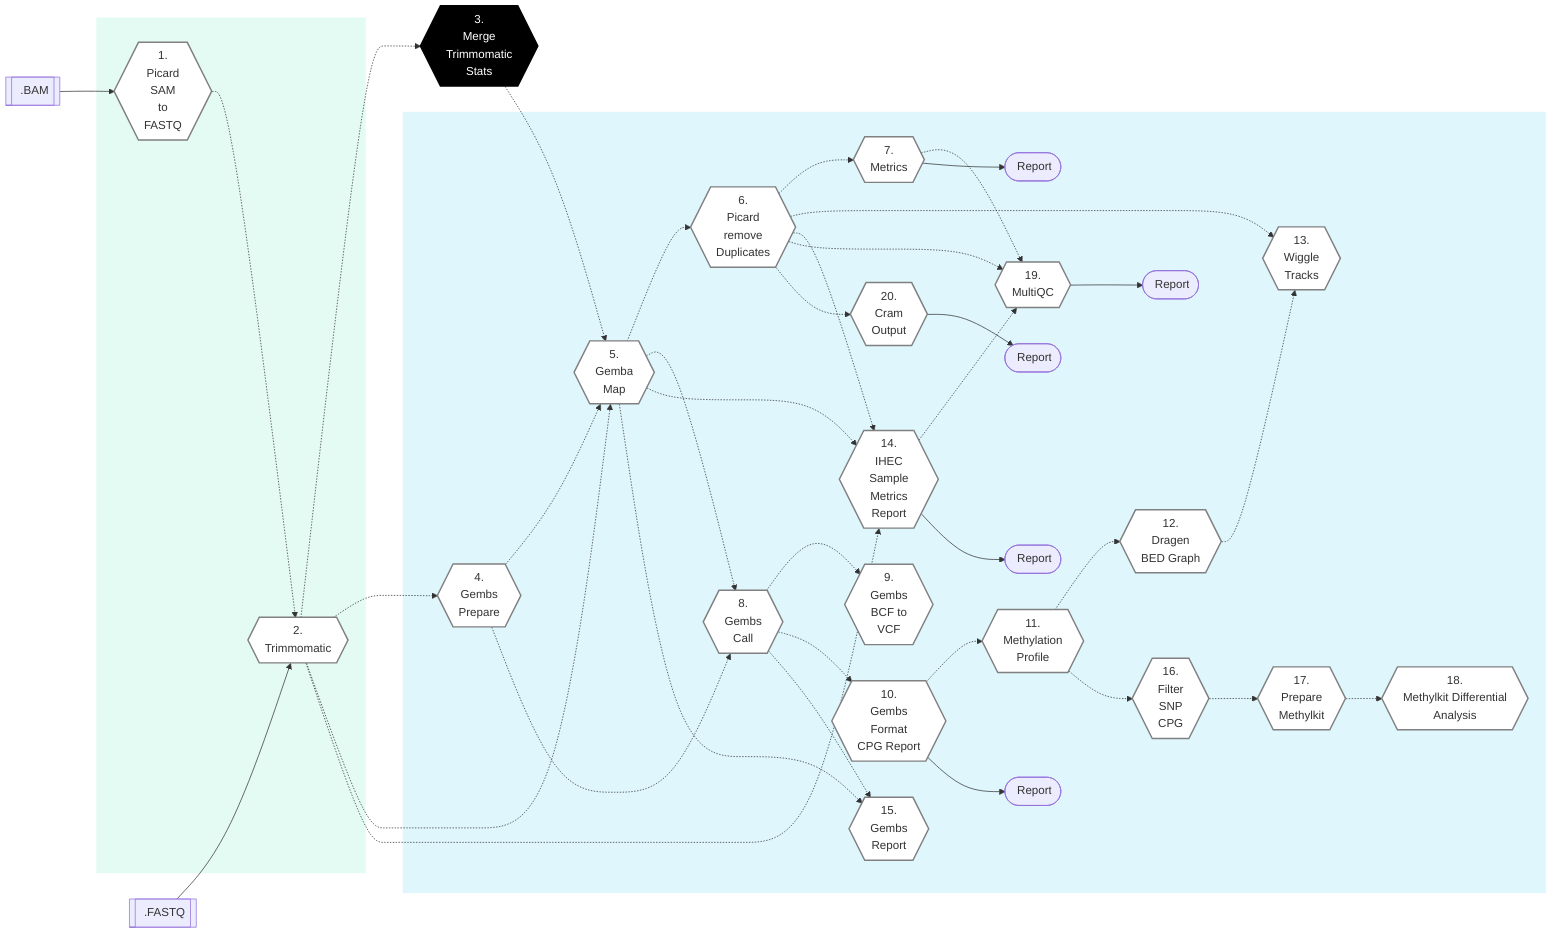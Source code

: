 %%{init: {'theme': 'base', 'themeVariables': { 'lineColor': '#404040'}, 'fontFamily': 'Montserrat', 'fontSize': 10}}}%%

        %% GenPipes Schema for Gembs methylseq.py
        %% Ref: https://bitbucket.org/mugqic/genpipes/src/master/pipelines/methylseq/
        %% Author Shaloo Shalini <shalz@hotmail.com>

        graph LR
          InputBAM[[fa:fa-file-archive-o .BAM]]
          InputFASTQ[[fa:fa-sticky-note-o .FASTQ ]]
          Output([fa:fa-sticky-note-o Report ])
          MetricsOP([fa:fa-sticky-note-o Report ])
          GembsReport([fa:fa-sticky-note-o Report])
          IHECReport([fa:fa-sticky-note-o Report])
          QCReport([fa:fa-sticky-note-o Report])

          Node1{{ 1.<br/> Picard<br/>SAM<br/>to<br/>FASTQ }}:::nodefill
          Node2{{ 2.<br/> Trimmomatic }}:::nodefill
          Node3{{ 3.<br/> Merge <br/> Trimmomatic <br/> Stats }}:::nodefillblack
          Node4{{ 4.<br/> Gembs <br/> Prepare }}:::nodefill
          Node5{{ 5.<br/> Gemba <br/> Map }}:::nodefill
          Node6{{ 6.<br/> Picard <br/> remove <br/> Duplicates }}:::nodefill
          Node7{{ 7.<br/> Metrics }}:::nodefill
          Node8{{ 8.<br/> Gembs<br/> Call }}:::nodefill
          Node9{{ 9.<br/> Gembs<br/> BCF to<br/>VCF }}:::nodefill
          Node10{{ 10.<br/> Gembs<br/> Format<br/>CPG Report }}:::nodefill
          Node11{{ 11.<br/> Methylation <br/> Profile }}:::nodefill
          Node12{{ 12.<br/> Dragen <br/> BED Graph }}:::nodefill
          Node13{{ 13.<br/> Wiggle <br/> Tracks }}:::nodefill
          Node14{{ 14.<br/> IHEC <br/> Sample <br/> Metrics <br/> Report }}:::nodefill
          Node15{{ 15.<br/> Gembs <br/> Report  }}:::nodefill
          Node16{{ 16.<br/> Filter <br/> SNP <br/> CPG }}:::nodefill
          Node17{{ 17.<br/> Prepare <br/> Methylkit }}:::nodefill
          Node18{{ 18.<br/> Methylkit Differential <br/> Analysis }}:::nodefill
          Node19{{ 19.<br/> MultiQC }}:::nodefill
          Node20{{ 20.<br/> Cram <br/> Output }}:::nodefill

          InputBAM --> Node1 -.-> Node2
          InputFASTQ --> Node2

          Node2 -.-> Node3 & Node4
          Node2 & Node3 & Node4 -.-> Node5 -.-> Node6 -.-> Node7
          Node4 & Node5 -.-> Node8 -.-> Node9 & Node10
          Node10 -.-> Node11 -.-> Node12
          Node6 & Node12 -.-> Node13
          Node2 & Node5 & Node6 -.-> Node14
          Node5 & Node8 -.-> Node15
          Node11 -.-> Node16 -.-> Node17 -.-> Node18
          Node6 & Node7 & Node14 -.-> Node19
          Node6 -.-> Node20

          Node7 --> MetricsOP
          Node10 --> GembsReport
          Node14 --> IHECReport
          Node19 --> QCReport
          Node20 --> Output

          subgraph readSetSteps[" "]
            Node1
            Node2
          end

          subgraph sampleSetSteps[" "]
            Node4
            Node5
            Node6
            Node7
            Node8
            Node9
            Node10
            Node11
            Node12
            Node13
            Node14
            Node15
            Node16
            Node17
            Node18
            Node19
            Node20
            MetricsOP
            QCReport
            GembsReport
            IHECReport
            Output
          end

          classDef greenRect fill:#E4FBF4,stroke:white
          class readSetSteps greenRect
          classDef blueRect fill:#DEF6FC,stroke:white
          class sampleSetSteps blueRect
          classDef nodefill fill:#ffffff,stroke:gray,stroke-width:2px
          classDef nodefillblack fill:black,stroke:black,color:white,stroke-width:2px